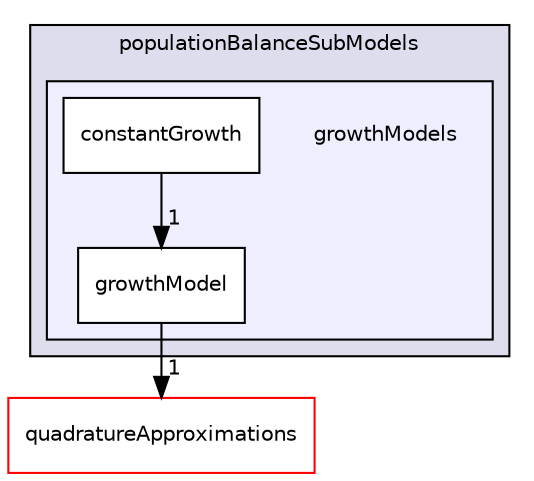 digraph "growthModels" {
  bgcolor=transparent;
  compound=true
  node [ fontsize="10", fontname="Helvetica"];
  edge [ labelfontsize="10", labelfontname="Helvetica"];
  subgraph clusterdir_58c61e057ed2119d9755c9fdbb448648 {
    graph [ bgcolor="#ddddee", pencolor="black", label="populationBalanceSubModels" fontname="Helvetica", fontsize="10", URL="dir_58c61e057ed2119d9755c9fdbb448648.html"]
  subgraph clusterdir_6940a7f58037034d8426ca1ed1224859 {
    graph [ bgcolor="#eeeeff", pencolor="black", label="" URL="dir_6940a7f58037034d8426ca1ed1224859.html"];
    dir_6940a7f58037034d8426ca1ed1224859 [shape=plaintext label="growthModels"];
    dir_96543e7c798c74799d4424b894d0d171 [shape=box label="constantGrowth" color="black" fillcolor="white" style="filled" URL="dir_96543e7c798c74799d4424b894d0d171.html"];
    dir_ec684823dce04113314ce54695e567a3 [shape=box label="growthModel" color="black" fillcolor="white" style="filled" URL="dir_ec684823dce04113314ce54695e567a3.html"];
  }
  }
  dir_719cf215453ac00ed8aac873f3732925 [shape=box label="quadratureApproximations" color="red" URL="dir_719cf215453ac00ed8aac873f3732925.html"];
  dir_ec684823dce04113314ce54695e567a3->dir_719cf215453ac00ed8aac873f3732925 [headlabel="1", labeldistance=1.5 headhref="dir_000179_000242.html"];
  dir_96543e7c798c74799d4424b894d0d171->dir_ec684823dce04113314ce54695e567a3 [headlabel="1", labeldistance=1.5 headhref="dir_000092_000179.html"];
}
